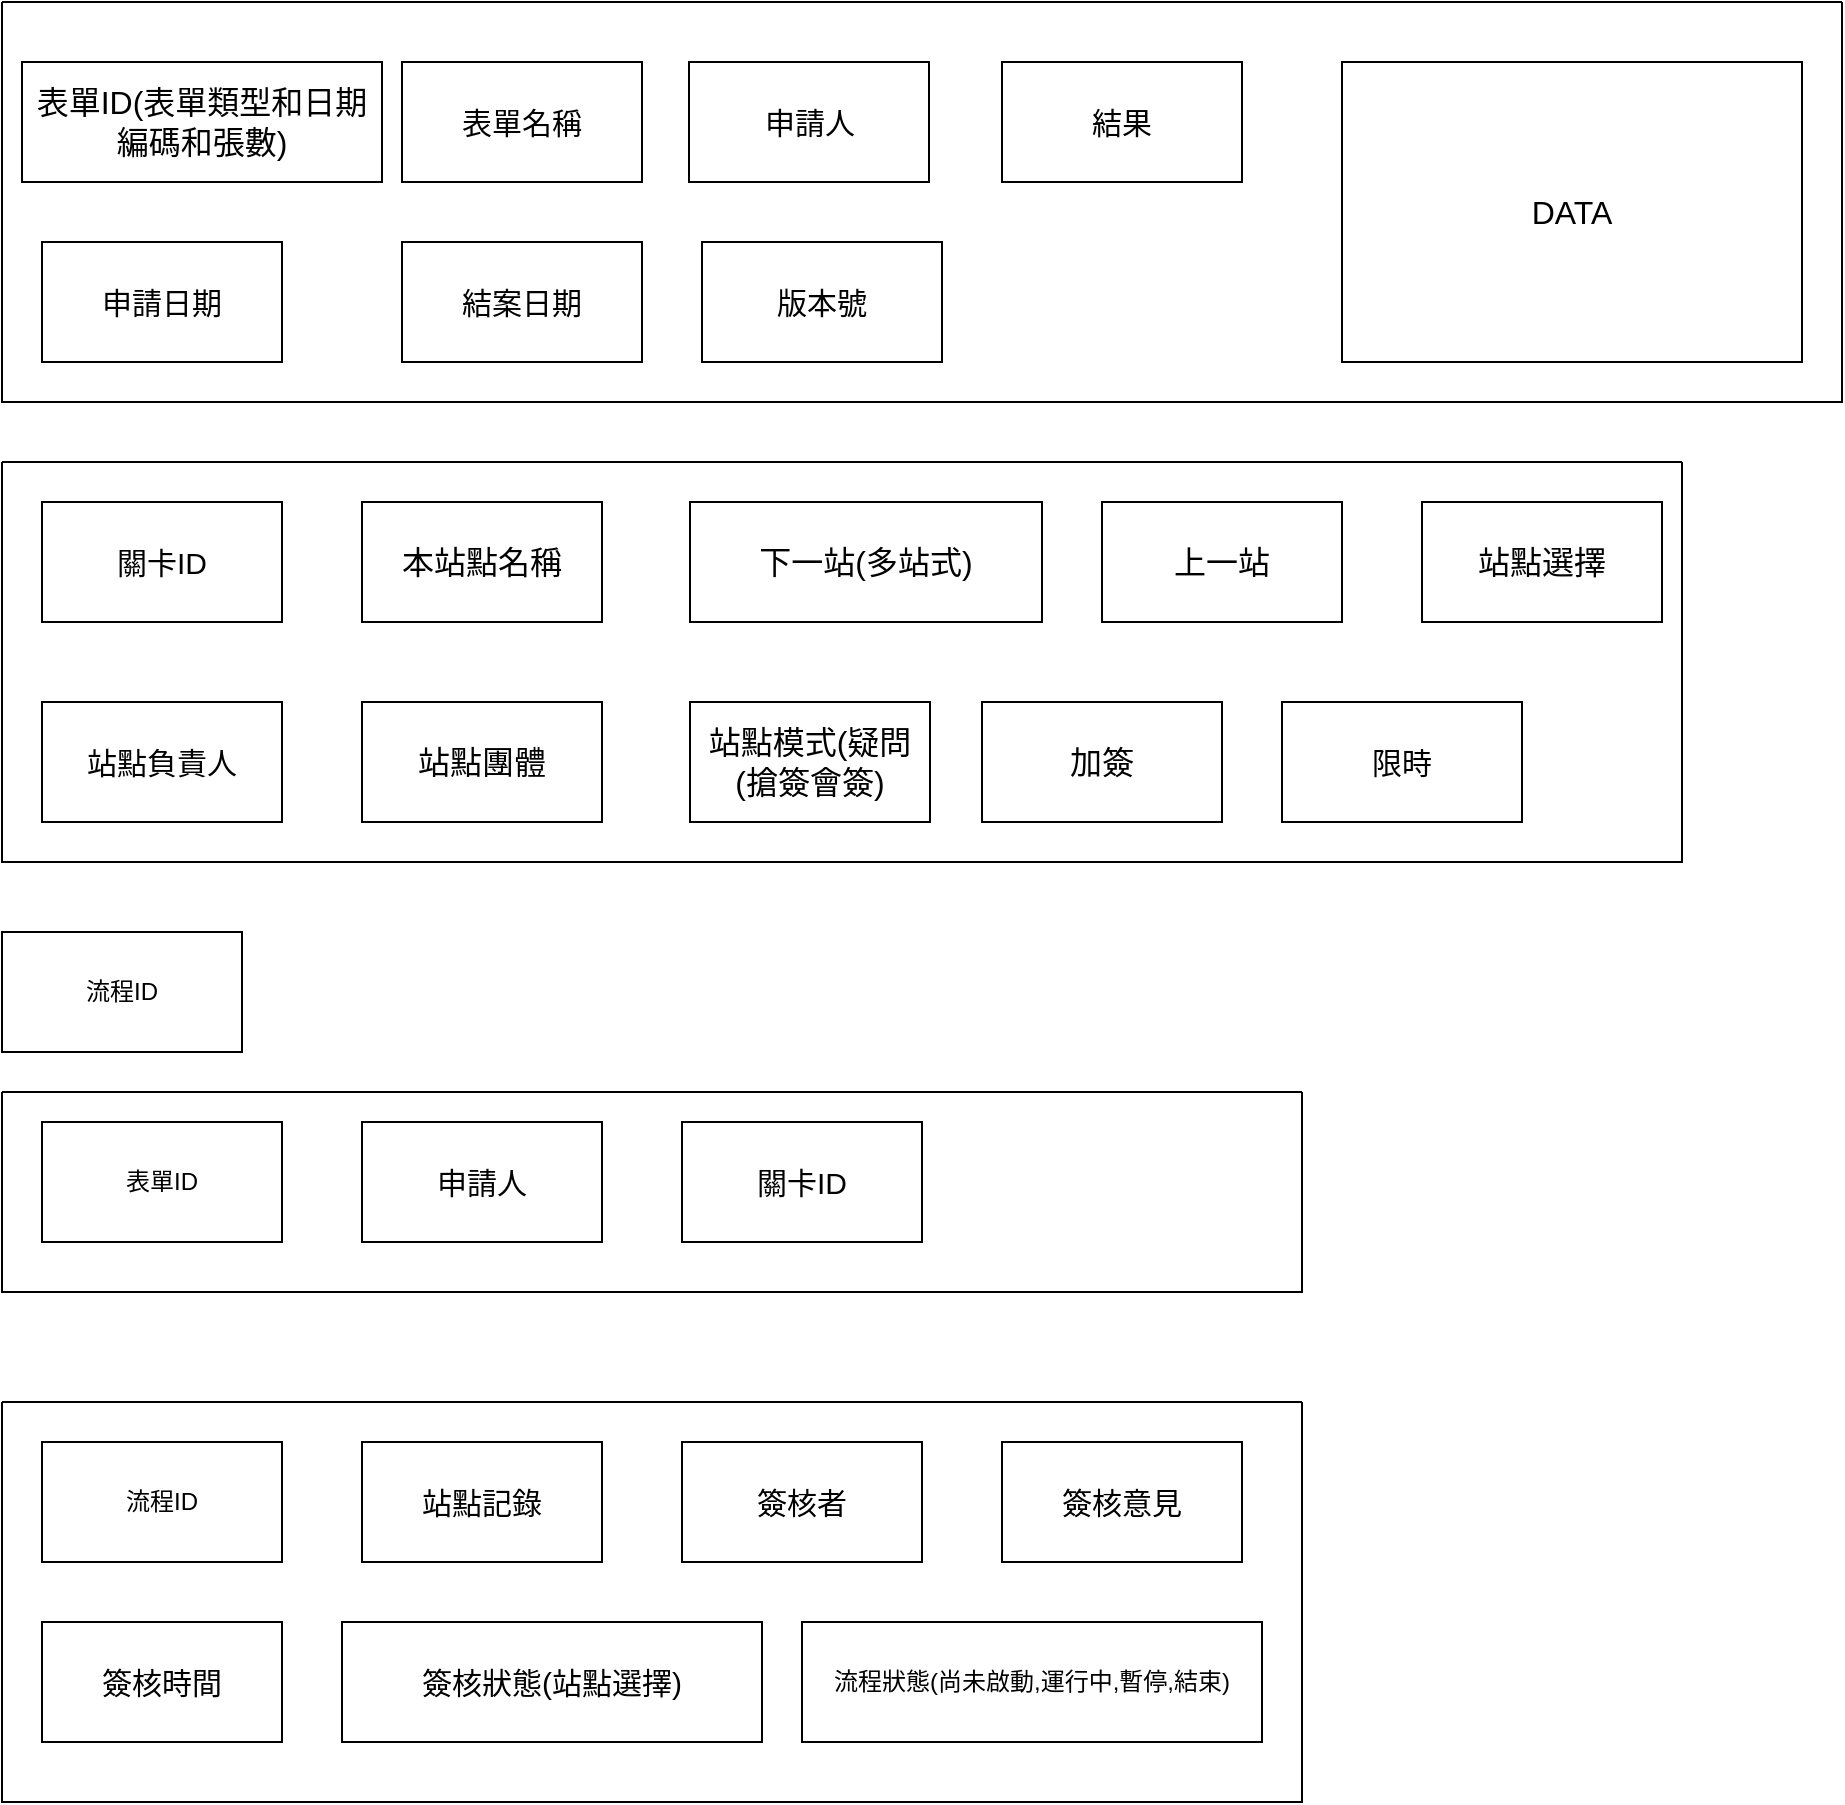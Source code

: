 <mxfile version="21.5.0" type="device">
  <diagram id="52qt780cXm8w2pSkyaJ1" name="第 1 页">
    <mxGraphModel dx="1434" dy="788" grid="1" gridSize="10" guides="1" tooltips="1" connect="1" arrows="1" fold="1" page="1" pageScale="1" pageWidth="827" pageHeight="1169" math="0" shadow="0">
      <root>
        <mxCell id="0" />
        <mxCell id="1" parent="0" />
        <mxCell id="QQf5DuKe5eXlLjDbX7Hc-2" value="" style="swimlane;startSize=0;" parent="1" vertex="1">
          <mxGeometry x="100" y="30" width="920" height="200" as="geometry" />
        </mxCell>
        <mxCell id="QQf5DuKe5eXlLjDbX7Hc-1" value="&lt;font style=&quot;&quot;&gt;&lt;font style=&quot;font-size: 16px;&quot;&gt;表單ID(表單類型和日期編碼和張數)&lt;/font&gt;&lt;br&gt;&lt;/font&gt;" style="rounded=0;whiteSpace=wrap;html=1;" parent="QQf5DuKe5eXlLjDbX7Hc-2" vertex="1">
          <mxGeometry x="10" y="30" width="180" height="60" as="geometry" />
        </mxCell>
        <mxCell id="QQf5DuKe5eXlLjDbX7Hc-6" value="&lt;font style=&quot;font-size: 15px;&quot;&gt;表單名稱&lt;br&gt;&lt;/font&gt;" style="rounded=0;whiteSpace=wrap;html=1;" parent="QQf5DuKe5eXlLjDbX7Hc-2" vertex="1">
          <mxGeometry x="200" y="30" width="120" height="60" as="geometry" />
        </mxCell>
        <mxCell id="QQf5DuKe5eXlLjDbX7Hc-7" value="&lt;font style=&quot;font-size: 15px;&quot;&gt;申請人&lt;/font&gt;" style="rounded=0;whiteSpace=wrap;html=1;" parent="QQf5DuKe5eXlLjDbX7Hc-2" vertex="1">
          <mxGeometry x="343.5" y="30" width="120" height="60" as="geometry" />
        </mxCell>
        <mxCell id="QQf5DuKe5eXlLjDbX7Hc-8" value="&lt;font style=&quot;font-size: 15px;&quot;&gt;結果&lt;br&gt;&lt;/font&gt;" style="rounded=0;whiteSpace=wrap;html=1;" parent="QQf5DuKe5eXlLjDbX7Hc-2" vertex="1">
          <mxGeometry x="500" y="30" width="120" height="60" as="geometry" />
        </mxCell>
        <mxCell id="QQf5DuKe5eXlLjDbX7Hc-10" value="&lt;font style=&quot;font-size: 15px;&quot;&gt;申請日期&lt;br&gt;&lt;/font&gt;" style="rounded=0;whiteSpace=wrap;html=1;" parent="QQf5DuKe5eXlLjDbX7Hc-2" vertex="1">
          <mxGeometry x="20" y="120" width="120" height="60" as="geometry" />
        </mxCell>
        <mxCell id="QQf5DuKe5eXlLjDbX7Hc-11" value="&lt;font style=&quot;font-size: 15px;&quot;&gt;結案日期&lt;br&gt;&lt;/font&gt;" style="rounded=0;whiteSpace=wrap;html=1;" parent="QQf5DuKe5eXlLjDbX7Hc-2" vertex="1">
          <mxGeometry x="200" y="120" width="120" height="60" as="geometry" />
        </mxCell>
        <mxCell id="QQf5DuKe5eXlLjDbX7Hc-38" value="&lt;font style=&quot;font-size: 15px;&quot;&gt;版本號&lt;br&gt;&lt;/font&gt;" style="rounded=0;whiteSpace=wrap;html=1;" parent="QQf5DuKe5eXlLjDbX7Hc-2" vertex="1">
          <mxGeometry x="350" y="120" width="120" height="60" as="geometry" />
        </mxCell>
        <mxCell id="jcd8308LV9UEeJJ3YxGc-1" value="&lt;font style=&quot;font-size: 16px;&quot;&gt;DATA&lt;/font&gt;" style="rounded=0;whiteSpace=wrap;html=1;" parent="QQf5DuKe5eXlLjDbX7Hc-2" vertex="1">
          <mxGeometry x="670" y="30" width="230" height="150" as="geometry" />
        </mxCell>
        <mxCell id="QQf5DuKe5eXlLjDbX7Hc-14" value="" style="swimlane;startSize=0;" parent="1" vertex="1">
          <mxGeometry x="100" y="260" width="840" height="200" as="geometry" />
        </mxCell>
        <mxCell id="QQf5DuKe5eXlLjDbX7Hc-18" value="&lt;font style=&quot;font-size: 15px;&quot;&gt;關卡ID&lt;/font&gt;" style="rounded=0;whiteSpace=wrap;html=1;" parent="QQf5DuKe5eXlLjDbX7Hc-14" vertex="1">
          <mxGeometry x="20" y="20" width="120" height="60" as="geometry" />
        </mxCell>
        <mxCell id="QQf5DuKe5eXlLjDbX7Hc-19" value="&lt;font style=&quot;font-size: 16px;&quot;&gt;本站點名稱&lt;/font&gt;" style="rounded=0;whiteSpace=wrap;html=1;" parent="QQf5DuKe5eXlLjDbX7Hc-14" vertex="1">
          <mxGeometry x="180" y="20" width="120" height="60" as="geometry" />
        </mxCell>
        <mxCell id="QQf5DuKe5eXlLjDbX7Hc-20" value="&lt;font style=&quot;font-size: 16px;&quot;&gt;站點選擇&lt;/font&gt;" style="rounded=0;whiteSpace=wrap;html=1;" parent="QQf5DuKe5eXlLjDbX7Hc-14" vertex="1">
          <mxGeometry x="710" y="20" width="120" height="60" as="geometry" />
        </mxCell>
        <mxCell id="QQf5DuKe5eXlLjDbX7Hc-21" value="&lt;font style=&quot;font-size: 15px;&quot;&gt;站點負責人&lt;/font&gt;" style="rounded=0;whiteSpace=wrap;html=1;" parent="QQf5DuKe5eXlLjDbX7Hc-14" vertex="1">
          <mxGeometry x="20" y="120" width="120" height="60" as="geometry" />
        </mxCell>
        <mxCell id="QQf5DuKe5eXlLjDbX7Hc-22" value="&lt;font style=&quot;font-size: 16px;&quot;&gt;站點團體&lt;/font&gt;" style="rounded=0;whiteSpace=wrap;html=1;" parent="QQf5DuKe5eXlLjDbX7Hc-14" vertex="1">
          <mxGeometry x="180" y="120" width="120" height="60" as="geometry" />
        </mxCell>
        <mxCell id="QQf5DuKe5eXlLjDbX7Hc-23" value="&lt;font style=&quot;font-size: 16px;&quot;&gt;下一站(多站式)&lt;/font&gt;" style="rounded=0;whiteSpace=wrap;html=1;" parent="QQf5DuKe5eXlLjDbX7Hc-14" vertex="1">
          <mxGeometry x="344" y="20" width="176" height="60" as="geometry" />
        </mxCell>
        <mxCell id="QQf5DuKe5eXlLjDbX7Hc-24" value="&lt;font style=&quot;font-size: 16px;&quot;&gt;上一站&lt;/font&gt;" style="rounded=0;whiteSpace=wrap;html=1;" parent="QQf5DuKe5eXlLjDbX7Hc-14" vertex="1">
          <mxGeometry x="550" y="20" width="120" height="60" as="geometry" />
        </mxCell>
        <mxCell id="QQf5DuKe5eXlLjDbX7Hc-25" value="&lt;font style=&quot;font-size: 16px;&quot;&gt;站點模式(疑問(搶簽會簽)&lt;/font&gt;" style="rounded=0;whiteSpace=wrap;html=1;" parent="QQf5DuKe5eXlLjDbX7Hc-14" vertex="1">
          <mxGeometry x="344" y="120" width="120" height="60" as="geometry" />
        </mxCell>
        <mxCell id="cmL4jr_C4deUza1tVp-S-1" value="&lt;span style=&quot;font-size: 16px;&quot;&gt;加簽&lt;/span&gt;" style="rounded=0;whiteSpace=wrap;html=1;" parent="QQf5DuKe5eXlLjDbX7Hc-14" vertex="1">
          <mxGeometry x="490" y="120" width="120" height="60" as="geometry" />
        </mxCell>
        <mxCell id="cmL4jr_C4deUza1tVp-S-2" value="&lt;font style=&quot;font-size: 15px;&quot;&gt;限時&lt;/font&gt;" style="rounded=0;whiteSpace=wrap;html=1;" parent="QQf5DuKe5eXlLjDbX7Hc-14" vertex="1">
          <mxGeometry x="640" y="120" width="120" height="60" as="geometry" />
        </mxCell>
        <mxCell id="QQf5DuKe5eXlLjDbX7Hc-16" value="" style="swimlane;startSize=0;" parent="1" vertex="1">
          <mxGeometry x="100" y="575" width="650" height="100" as="geometry" />
        </mxCell>
        <mxCell id="QQf5DuKe5eXlLjDbX7Hc-17" value="表單ID" style="rounded=0;whiteSpace=wrap;html=1;" parent="QQf5DuKe5eXlLjDbX7Hc-16" vertex="1">
          <mxGeometry x="20" y="15" width="120" height="60" as="geometry" />
        </mxCell>
        <mxCell id="QQf5DuKe5eXlLjDbX7Hc-26" value="&lt;font style=&quot;font-size: 15px;&quot;&gt;申請人&lt;/font&gt;" style="rounded=0;whiteSpace=wrap;html=1;" parent="QQf5DuKe5eXlLjDbX7Hc-16" vertex="1">
          <mxGeometry x="180" y="15" width="120" height="60" as="geometry" />
        </mxCell>
        <mxCell id="QQf5DuKe5eXlLjDbX7Hc-27" value="&lt;font style=&quot;font-size: 15px;&quot;&gt;關卡ID&lt;/font&gt;" style="rounded=0;whiteSpace=wrap;html=1;" parent="QQf5DuKe5eXlLjDbX7Hc-16" vertex="1">
          <mxGeometry x="340" y="15" width="120" height="60" as="geometry" />
        </mxCell>
        <mxCell id="QQf5DuKe5eXlLjDbX7Hc-15" value="流程ID" style="rounded=0;whiteSpace=wrap;html=1;" parent="1" vertex="1">
          <mxGeometry x="100" y="495" width="120" height="60" as="geometry" />
        </mxCell>
        <mxCell id="QQf5DuKe5eXlLjDbX7Hc-28" value="" style="swimlane;startSize=0;" parent="1" vertex="1">
          <mxGeometry x="100" y="730" width="650" height="200" as="geometry" />
        </mxCell>
        <mxCell id="QQf5DuKe5eXlLjDbX7Hc-29" value="流程ID" style="rounded=0;whiteSpace=wrap;html=1;" parent="QQf5DuKe5eXlLjDbX7Hc-28" vertex="1">
          <mxGeometry x="20" y="20" width="120" height="60" as="geometry" />
        </mxCell>
        <mxCell id="QQf5DuKe5eXlLjDbX7Hc-31" value="&lt;font style=&quot;font-size: 15px;&quot;&gt;站點記錄&lt;br&gt;&lt;/font&gt;" style="rounded=0;whiteSpace=wrap;html=1;" parent="QQf5DuKe5eXlLjDbX7Hc-28" vertex="1">
          <mxGeometry x="180" y="20" width="120" height="60" as="geometry" />
        </mxCell>
        <mxCell id="QQf5DuKe5eXlLjDbX7Hc-33" value="&lt;font style=&quot;font-size: 15px;&quot;&gt;簽核者&lt;br&gt;&lt;/font&gt;" style="rounded=0;whiteSpace=wrap;html=1;" parent="QQf5DuKe5eXlLjDbX7Hc-28" vertex="1">
          <mxGeometry x="340" y="20" width="120" height="60" as="geometry" />
        </mxCell>
        <mxCell id="QQf5DuKe5eXlLjDbX7Hc-34" value="&lt;font style=&quot;font-size: 15px;&quot;&gt;簽核意見&lt;br&gt;&lt;/font&gt;" style="rounded=0;whiteSpace=wrap;html=1;" parent="QQf5DuKe5eXlLjDbX7Hc-28" vertex="1">
          <mxGeometry x="500" y="20" width="120" height="60" as="geometry" />
        </mxCell>
        <mxCell id="QQf5DuKe5eXlLjDbX7Hc-36" value="&lt;font style=&quot;font-size: 15px;&quot;&gt;簽核時間&lt;br&gt;&lt;/font&gt;" style="rounded=0;whiteSpace=wrap;html=1;" parent="QQf5DuKe5eXlLjDbX7Hc-28" vertex="1">
          <mxGeometry x="20" y="110" width="120" height="60" as="geometry" />
        </mxCell>
        <mxCell id="QQf5DuKe5eXlLjDbX7Hc-37" value="&lt;font style=&quot;font-size: 15px;&quot;&gt;簽核狀態(站點選擇)&lt;br&gt;&lt;/font&gt;" style="rounded=0;whiteSpace=wrap;html=1;" parent="QQf5DuKe5eXlLjDbX7Hc-28" vertex="1">
          <mxGeometry x="170" y="110" width="210" height="60" as="geometry" />
        </mxCell>
        <mxCell id="e0HPosIbsID7ALftlzHV-1" value="流程狀態(尚未啟動,運行中,暫停,結束)" style="rounded=0;whiteSpace=wrap;html=1;" parent="QQf5DuKe5eXlLjDbX7Hc-28" vertex="1">
          <mxGeometry x="400" y="110" width="230" height="60" as="geometry" />
        </mxCell>
      </root>
    </mxGraphModel>
  </diagram>
</mxfile>
